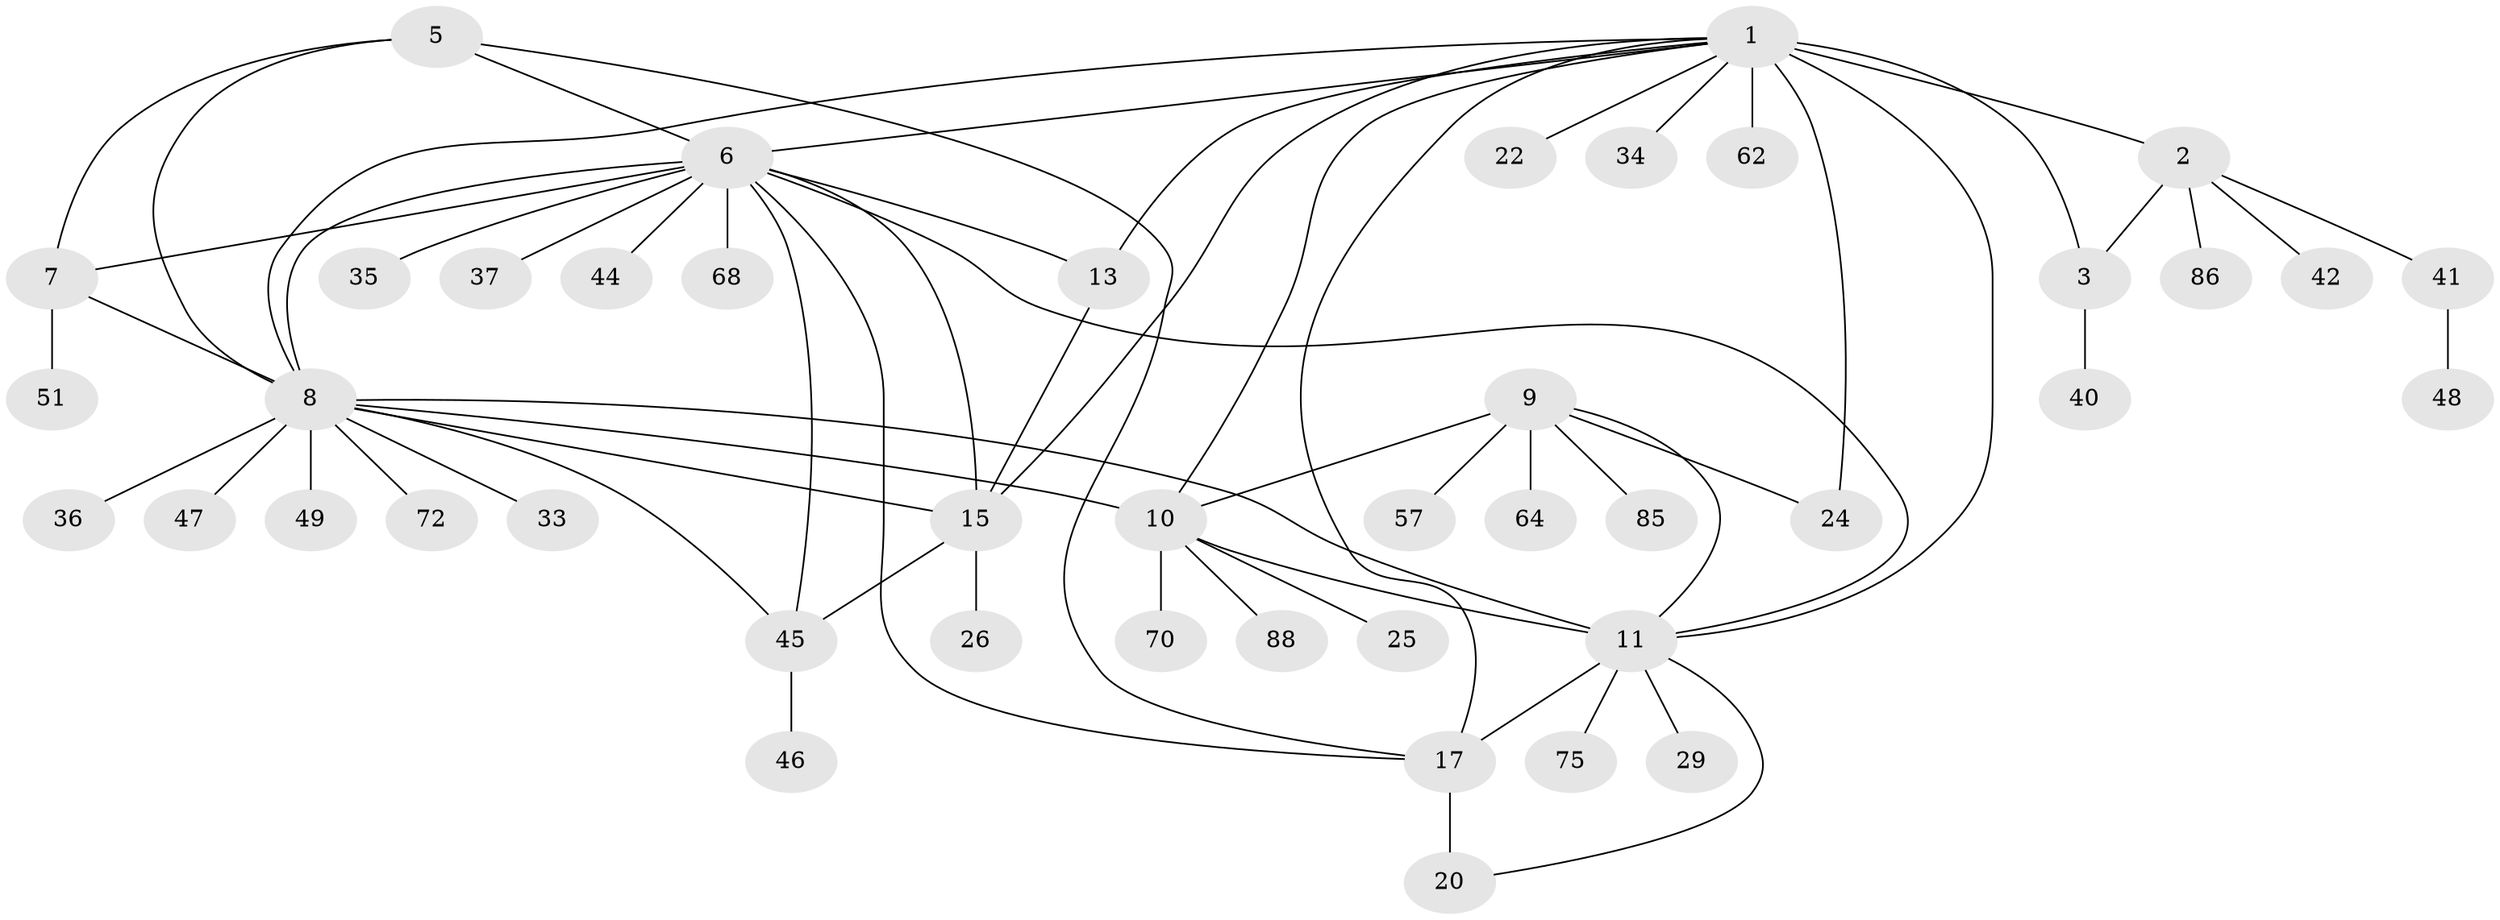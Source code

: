 // original degree distribution, {8: 0.0449438202247191, 6: 0.0449438202247191, 9: 0.011235955056179775, 4: 0.056179775280898875, 5: 0.02247191011235955, 13: 0.011235955056179775, 7: 0.033707865168539325, 11: 0.011235955056179775, 10: 0.011235955056179775, 3: 0.0449438202247191, 1: 0.6067415730337079, 2: 0.10112359550561797}
// Generated by graph-tools (version 1.1) at 2025/16/03/09/25 04:16:04]
// undirected, 44 vertices, 64 edges
graph export_dot {
graph [start="1"]
  node [color=gray90,style=filled];
  1 [super="+14+4"];
  2;
  3 [super="+38+27+82+61"];
  5;
  6 [super="+16"];
  7;
  8;
  9 [super="+39+21"];
  10 [super="+12"];
  11 [super="+19+74+71+30"];
  13 [super="+60+23"];
  15 [super="+32+54+78+59"];
  17 [super="+55+56+80+18"];
  20 [super="+50+81+67"];
  22;
  24;
  25;
  26;
  29 [super="+76+58+43"];
  33 [super="+77"];
  34 [super="+52"];
  35;
  36;
  37;
  40;
  41 [super="+69"];
  42;
  44;
  45 [super="+66+73"];
  46;
  47;
  48;
  49;
  51;
  57;
  62;
  64;
  68;
  70;
  72;
  75;
  85;
  86;
  88;
  1 -- 2 [weight=2];
  1 -- 3 [weight=3];
  1 -- 24;
  1 -- 11 [weight=2];
  1 -- 34;
  1 -- 6;
  1 -- 13;
  1 -- 15;
  1 -- 10;
  1 -- 17;
  1 -- 22;
  1 -- 8;
  1 -- 62;
  2 -- 3;
  2 -- 41;
  2 -- 42;
  2 -- 86;
  3 -- 40;
  5 -- 6;
  5 -- 7;
  5 -- 8;
  5 -- 17;
  6 -- 7;
  6 -- 8;
  6 -- 35;
  6 -- 68;
  6 -- 37;
  6 -- 11;
  6 -- 44;
  6 -- 13;
  6 -- 15;
  6 -- 45;
  6 -- 17;
  7 -- 8;
  7 -- 51;
  8 -- 10;
  8 -- 33;
  8 -- 36;
  8 -- 45;
  8 -- 47;
  8 -- 49;
  8 -- 72;
  8 -- 11;
  8 -- 15;
  9 -- 10 [weight=2];
  9 -- 11;
  9 -- 57;
  9 -- 64;
  9 -- 24;
  9 -- 85;
  10 -- 11 [weight=2];
  10 -- 70;
  10 -- 88;
  10 -- 25;
  11 -- 17 [weight=2];
  11 -- 20;
  11 -- 75;
  11 -- 29;
  13 -- 15;
  15 -- 26;
  15 -- 45;
  17 -- 20 [weight=2];
  41 -- 48;
  45 -- 46;
}
